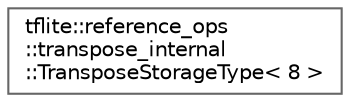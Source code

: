 digraph "Graphical Class Hierarchy"
{
 // LATEX_PDF_SIZE
  bgcolor="transparent";
  edge [fontname=Helvetica,fontsize=10,labelfontname=Helvetica,labelfontsize=10];
  node [fontname=Helvetica,fontsize=10,shape=box,height=0.2,width=0.4];
  rankdir="LR";
  Node0 [id="Node000000",label="tflite::reference_ops\l::transpose_internal\l::TransposeStorageType\< 8 \>",height=0.2,width=0.4,color="grey40", fillcolor="white", style="filled",URL="$structtflite_1_1reference__ops_1_1transpose__internal_1_1_transpose_storage_type_3_018_01_4.html",tooltip=" "];
}
